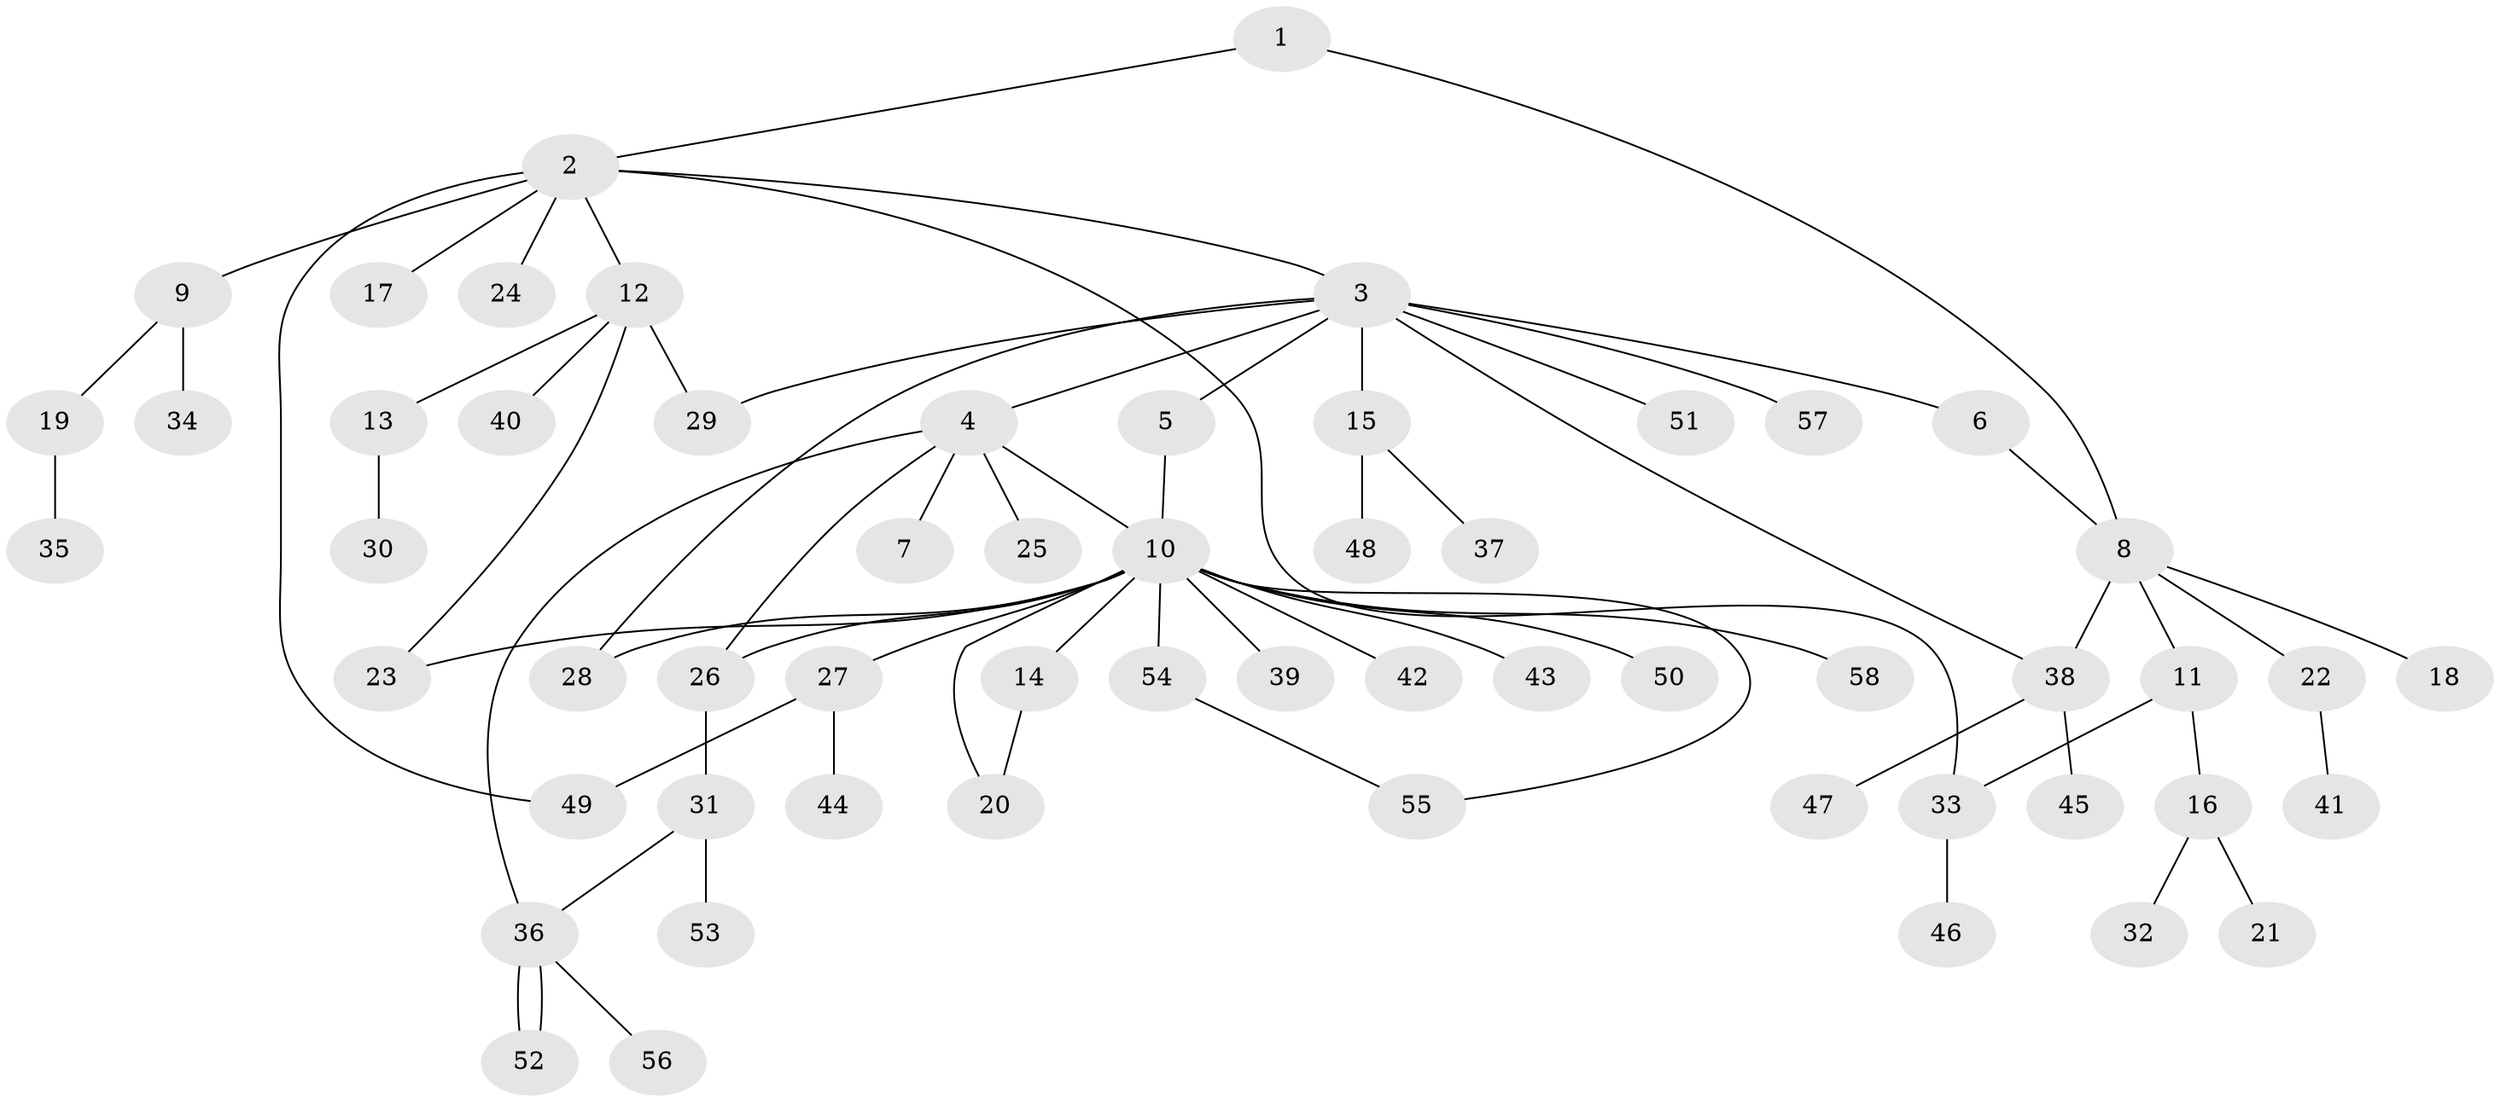 // coarse degree distribution, {2: 0.2682926829268293, 7: 0.024390243902439025, 10: 0.024390243902439025, 5: 0.0975609756097561, 1: 0.4878048780487805, 12: 0.024390243902439025, 3: 0.07317073170731707}
// Generated by graph-tools (version 1.1) at 2025/51/02/27/25 19:51:54]
// undirected, 58 vertices, 70 edges
graph export_dot {
graph [start="1"]
  node [color=gray90,style=filled];
  1;
  2;
  3;
  4;
  5;
  6;
  7;
  8;
  9;
  10;
  11;
  12;
  13;
  14;
  15;
  16;
  17;
  18;
  19;
  20;
  21;
  22;
  23;
  24;
  25;
  26;
  27;
  28;
  29;
  30;
  31;
  32;
  33;
  34;
  35;
  36;
  37;
  38;
  39;
  40;
  41;
  42;
  43;
  44;
  45;
  46;
  47;
  48;
  49;
  50;
  51;
  52;
  53;
  54;
  55;
  56;
  57;
  58;
  1 -- 2;
  1 -- 8;
  2 -- 3;
  2 -- 9;
  2 -- 12;
  2 -- 17;
  2 -- 24;
  2 -- 33;
  2 -- 49;
  3 -- 4;
  3 -- 5;
  3 -- 6;
  3 -- 15;
  3 -- 28;
  3 -- 29;
  3 -- 38;
  3 -- 51;
  3 -- 57;
  4 -- 7;
  4 -- 10;
  4 -- 25;
  4 -- 26;
  4 -- 36;
  5 -- 10;
  6 -- 8;
  8 -- 11;
  8 -- 18;
  8 -- 22;
  8 -- 38;
  9 -- 19;
  9 -- 34;
  10 -- 14;
  10 -- 20;
  10 -- 23;
  10 -- 26;
  10 -- 27;
  10 -- 28;
  10 -- 39;
  10 -- 42;
  10 -- 43;
  10 -- 50;
  10 -- 54;
  10 -- 55;
  10 -- 58;
  11 -- 16;
  11 -- 33;
  12 -- 13;
  12 -- 23;
  12 -- 29;
  12 -- 40;
  13 -- 30;
  14 -- 20;
  15 -- 37;
  15 -- 48;
  16 -- 21;
  16 -- 32;
  19 -- 35;
  22 -- 41;
  26 -- 31;
  27 -- 44;
  27 -- 49;
  31 -- 36;
  31 -- 53;
  33 -- 46;
  36 -- 52;
  36 -- 52;
  36 -- 56;
  38 -- 45;
  38 -- 47;
  54 -- 55;
}
